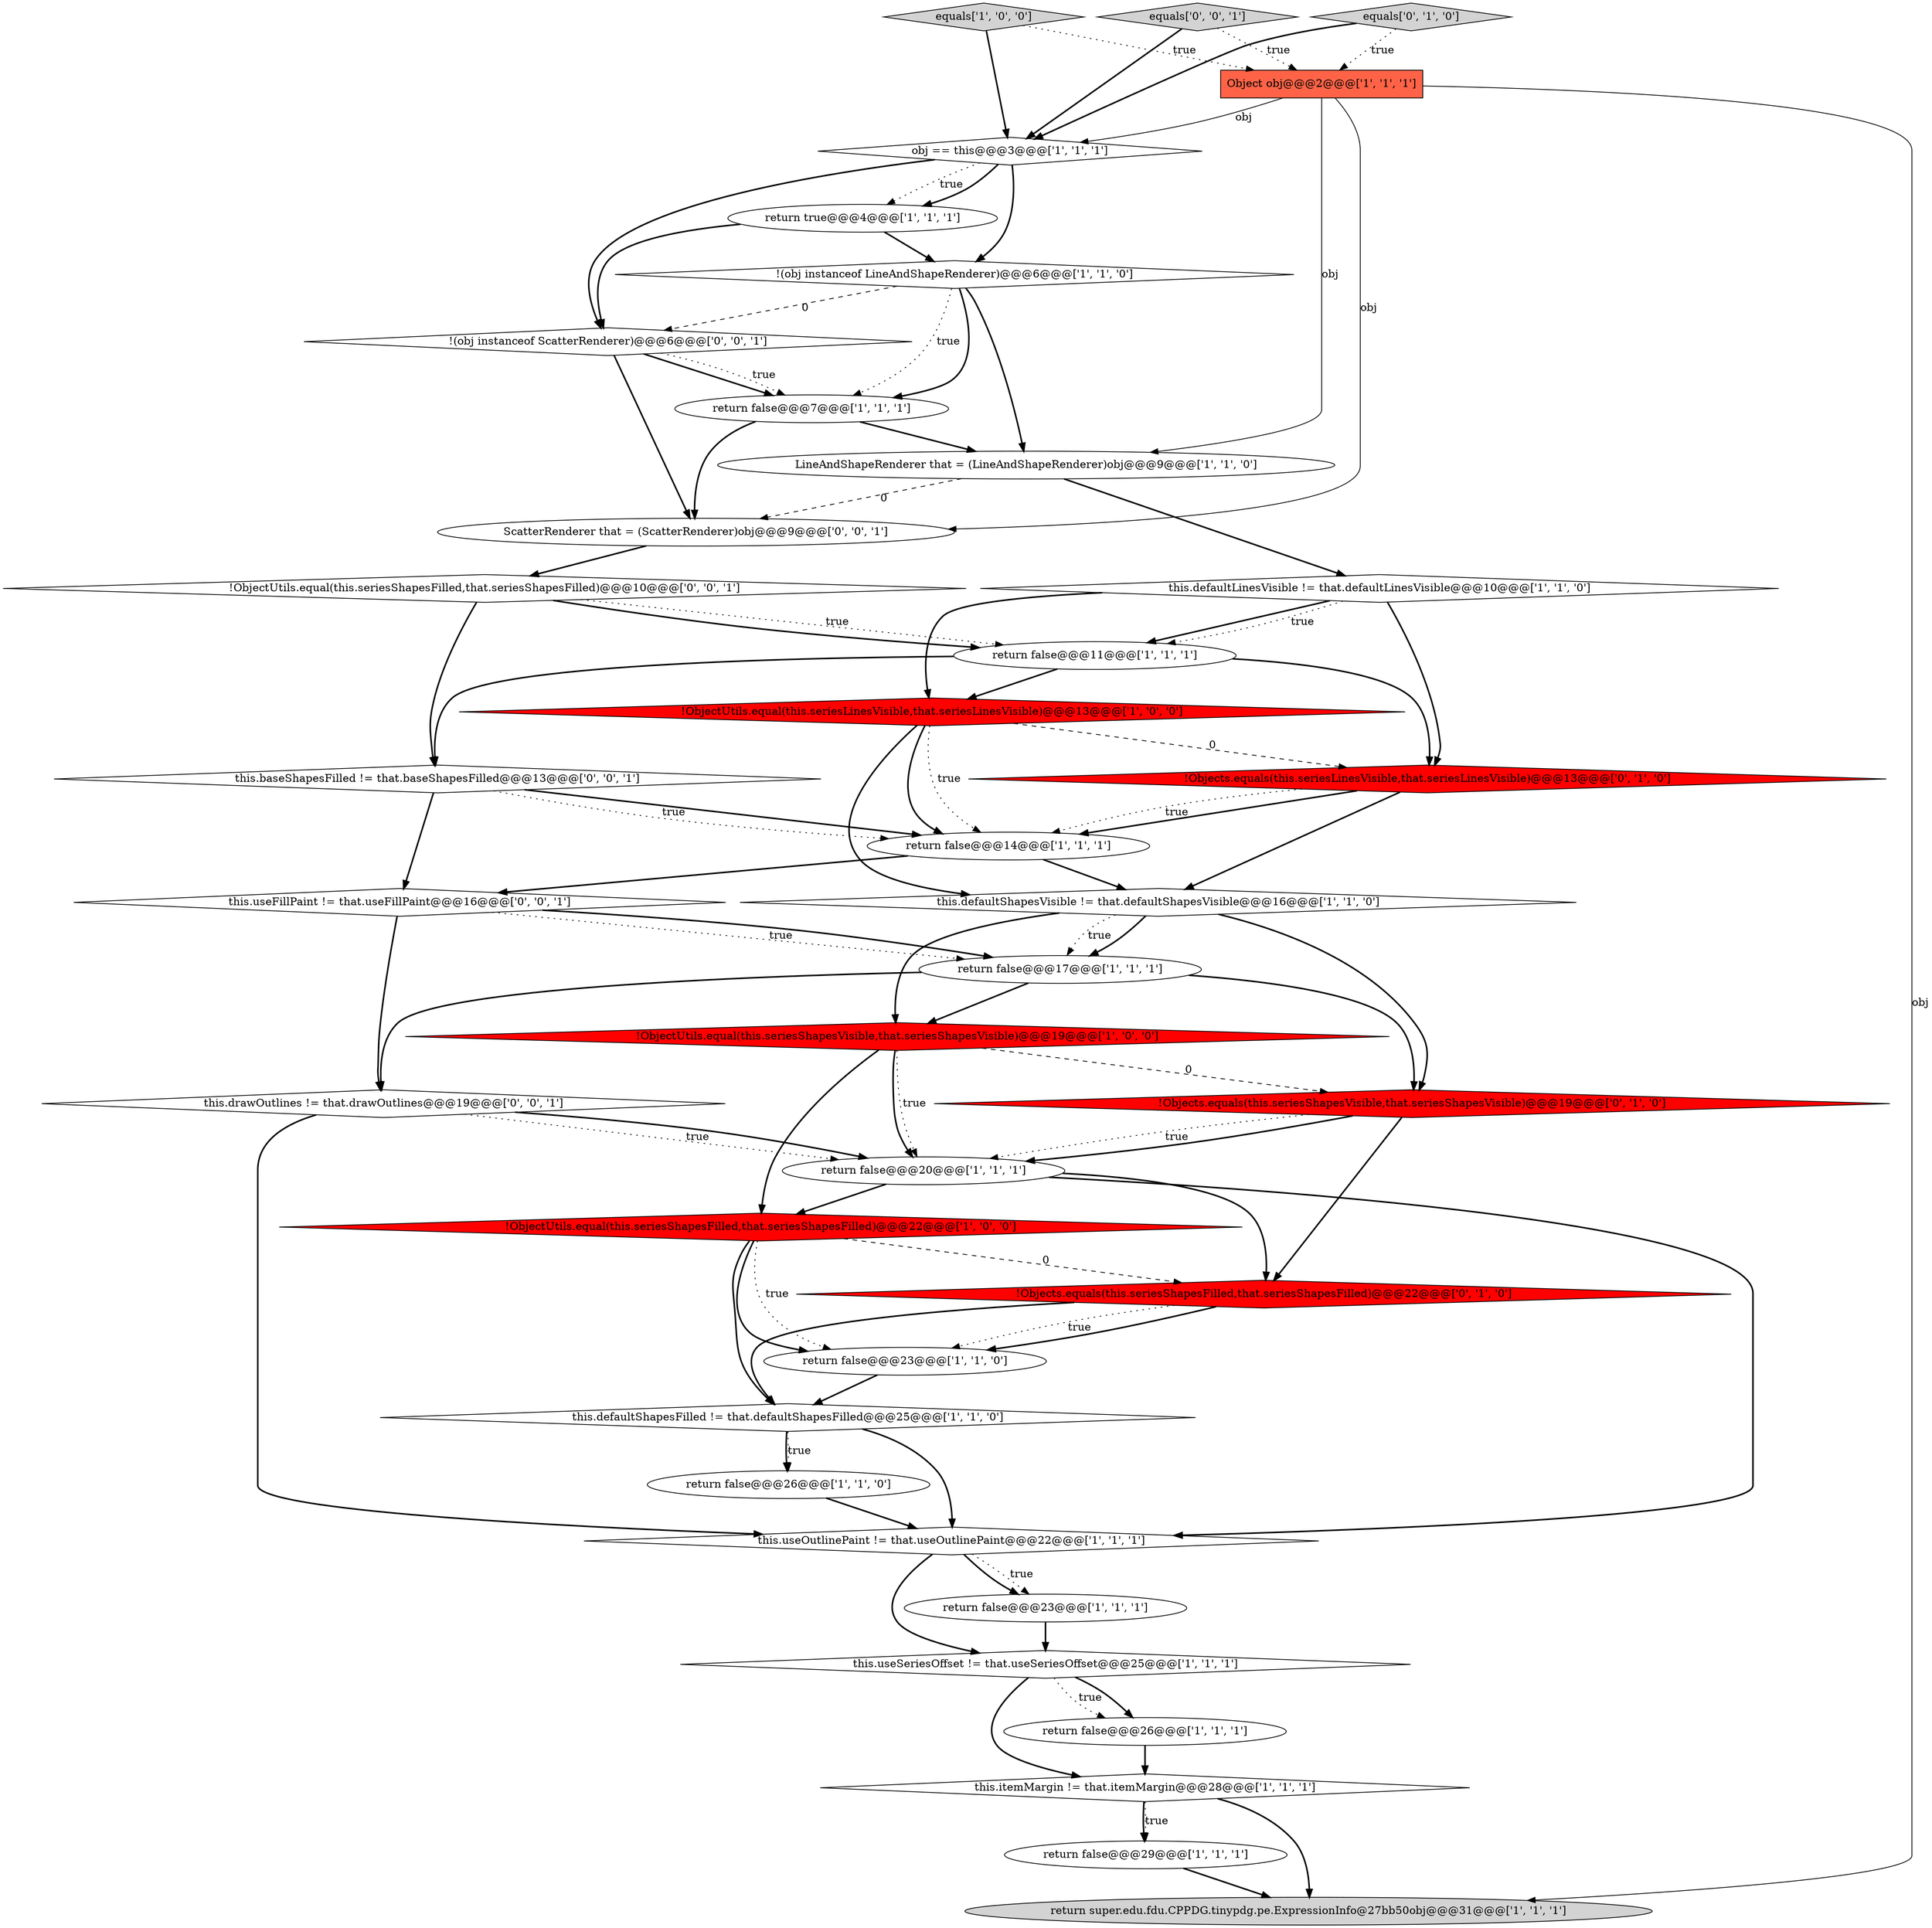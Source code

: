 digraph {
16 [style = filled, label = "obj == this@@@3@@@['1', '1', '1']", fillcolor = white, shape = diamond image = "AAA0AAABBB1BBB"];
26 [style = filled, label = "equals['0', '1', '0']", fillcolor = lightgray, shape = diamond image = "AAA0AAABBB2BBB"];
13 [style = filled, label = "return false@@@11@@@['1', '1', '1']", fillcolor = white, shape = ellipse image = "AAA0AAABBB1BBB"];
12 [style = filled, label = "this.useSeriesOffset != that.useSeriesOffset@@@25@@@['1', '1', '1']", fillcolor = white, shape = diamond image = "AAA0AAABBB1BBB"];
6 [style = filled, label = "Object obj@@@2@@@['1', '1', '1']", fillcolor = tomato, shape = box image = "AAA0AAABBB1BBB"];
30 [style = filled, label = "!(obj instanceof ScatterRenderer)@@@6@@@['0', '0', '1']", fillcolor = white, shape = diamond image = "AAA0AAABBB3BBB"];
18 [style = filled, label = "return false@@@14@@@['1', '1', '1']", fillcolor = white, shape = ellipse image = "AAA0AAABBB1BBB"];
17 [style = filled, label = "return true@@@4@@@['1', '1', '1']", fillcolor = white, shape = ellipse image = "AAA0AAABBB1BBB"];
15 [style = filled, label = "!(obj instanceof LineAndShapeRenderer)@@@6@@@['1', '1', '0']", fillcolor = white, shape = diamond image = "AAA0AAABBB1BBB"];
31 [style = filled, label = "ScatterRenderer that = (ScatterRenderer)obj@@@9@@@['0', '0', '1']", fillcolor = white, shape = ellipse image = "AAA0AAABBB3BBB"];
35 [style = filled, label = "!ObjectUtils.equal(this.seriesShapesFilled,that.seriesShapesFilled)@@@10@@@['0', '0', '1']", fillcolor = white, shape = diamond image = "AAA0AAABBB3BBB"];
0 [style = filled, label = "this.itemMargin != that.itemMargin@@@28@@@['1', '1', '1']", fillcolor = white, shape = diamond image = "AAA0AAABBB1BBB"];
10 [style = filled, label = "this.useOutlinePaint != that.useOutlinePaint@@@22@@@['1', '1', '1']", fillcolor = white, shape = diamond image = "AAA0AAABBB1BBB"];
1 [style = filled, label = "return false@@@23@@@['1', '1', '0']", fillcolor = white, shape = ellipse image = "AAA0AAABBB1BBB"];
9 [style = filled, label = "!ObjectUtils.equal(this.seriesLinesVisible,that.seriesLinesVisible)@@@13@@@['1', '0', '0']", fillcolor = red, shape = diamond image = "AAA1AAABBB1BBB"];
32 [style = filled, label = "this.drawOutlines != that.drawOutlines@@@19@@@['0', '0', '1']", fillcolor = white, shape = diamond image = "AAA0AAABBB3BBB"];
8 [style = filled, label = "this.defaultShapesVisible != that.defaultShapesVisible@@@16@@@['1', '1', '0']", fillcolor = white, shape = diamond image = "AAA0AAABBB1BBB"];
3 [style = filled, label = "this.defaultShapesFilled != that.defaultShapesFilled@@@25@@@['1', '1', '0']", fillcolor = white, shape = diamond image = "AAA0AAABBB1BBB"];
25 [style = filled, label = "return super.edu.fdu.CPPDG.tinypdg.pe.ExpressionInfo@27bb50obj@@@31@@@['1', '1', '1']", fillcolor = lightgray, shape = ellipse image = "AAA0AAABBB1BBB"];
36 [style = filled, label = "this.useFillPaint != that.useFillPaint@@@16@@@['0', '0', '1']", fillcolor = white, shape = diamond image = "AAA0AAABBB3BBB"];
34 [style = filled, label = "equals['0', '0', '1']", fillcolor = lightgray, shape = diamond image = "AAA0AAABBB3BBB"];
14 [style = filled, label = "return false@@@29@@@['1', '1', '1']", fillcolor = white, shape = ellipse image = "AAA0AAABBB1BBB"];
29 [style = filled, label = "!Objects.equals(this.seriesLinesVisible,that.seriesLinesVisible)@@@13@@@['0', '1', '0']", fillcolor = red, shape = diamond image = "AAA1AAABBB2BBB"];
4 [style = filled, label = "return false@@@26@@@['1', '1', '1']", fillcolor = white, shape = ellipse image = "AAA0AAABBB1BBB"];
23 [style = filled, label = "return false@@@17@@@['1', '1', '1']", fillcolor = white, shape = ellipse image = "AAA0AAABBB1BBB"];
2 [style = filled, label = "!ObjectUtils.equal(this.seriesShapesFilled,that.seriesShapesFilled)@@@22@@@['1', '0', '0']", fillcolor = red, shape = diamond image = "AAA1AAABBB1BBB"];
5 [style = filled, label = "equals['1', '0', '0']", fillcolor = lightgray, shape = diamond image = "AAA0AAABBB1BBB"];
7 [style = filled, label = "return false@@@23@@@['1', '1', '1']", fillcolor = white, shape = ellipse image = "AAA0AAABBB1BBB"];
19 [style = filled, label = "return false@@@26@@@['1', '1', '0']", fillcolor = white, shape = ellipse image = "AAA0AAABBB1BBB"];
21 [style = filled, label = "this.defaultLinesVisible != that.defaultLinesVisible@@@10@@@['1', '1', '0']", fillcolor = white, shape = diamond image = "AAA0AAABBB1BBB"];
24 [style = filled, label = "return false@@@20@@@['1', '1', '1']", fillcolor = white, shape = ellipse image = "AAA0AAABBB1BBB"];
27 [style = filled, label = "!Objects.equals(this.seriesShapesFilled,that.seriesShapesFilled)@@@22@@@['0', '1', '0']", fillcolor = red, shape = diamond image = "AAA1AAABBB2BBB"];
22 [style = filled, label = "!ObjectUtils.equal(this.seriesShapesVisible,that.seriesShapesVisible)@@@19@@@['1', '0', '0']", fillcolor = red, shape = diamond image = "AAA1AAABBB1BBB"];
28 [style = filled, label = "!Objects.equals(this.seriesShapesVisible,that.seriesShapesVisible)@@@19@@@['0', '1', '0']", fillcolor = red, shape = diamond image = "AAA1AAABBB2BBB"];
20 [style = filled, label = "LineAndShapeRenderer that = (LineAndShapeRenderer)obj@@@9@@@['1', '1', '0']", fillcolor = white, shape = ellipse image = "AAA0AAABBB1BBB"];
11 [style = filled, label = "return false@@@7@@@['1', '1', '1']", fillcolor = white, shape = ellipse image = "AAA0AAABBB1BBB"];
33 [style = filled, label = "this.baseShapesFilled != that.baseShapesFilled@@@13@@@['0', '0', '1']", fillcolor = white, shape = diamond image = "AAA0AAABBB3BBB"];
27->1 [style = dotted, label="true"];
14->25 [style = bold, label=""];
16->17 [style = dotted, label="true"];
6->16 [style = solid, label="obj"];
29->18 [style = bold, label=""];
23->28 [style = bold, label=""];
30->11 [style = bold, label=""];
0->14 [style = bold, label=""];
23->22 [style = bold, label=""];
15->11 [style = bold, label=""];
31->35 [style = bold, label=""];
3->19 [style = bold, label=""];
33->18 [style = bold, label=""];
0->25 [style = bold, label=""];
10->12 [style = bold, label=""];
15->20 [style = bold, label=""];
24->27 [style = bold, label=""];
21->13 [style = bold, label=""];
24->10 [style = bold, label=""];
8->28 [style = bold, label=""];
29->18 [style = dotted, label="true"];
32->24 [style = dotted, label="true"];
8->23 [style = bold, label=""];
6->25 [style = solid, label="obj"];
2->27 [style = dashed, label="0"];
5->6 [style = dotted, label="true"];
15->30 [style = dashed, label="0"];
8->23 [style = dotted, label="true"];
22->24 [style = dotted, label="true"];
16->17 [style = bold, label=""];
9->8 [style = bold, label=""];
10->7 [style = bold, label=""];
32->10 [style = bold, label=""];
8->22 [style = bold, label=""];
4->0 [style = bold, label=""];
3->10 [style = bold, label=""];
6->20 [style = solid, label="obj"];
26->16 [style = bold, label=""];
21->9 [style = bold, label=""];
28->24 [style = dotted, label="true"];
21->29 [style = bold, label=""];
22->28 [style = dashed, label="0"];
33->36 [style = bold, label=""];
17->15 [style = bold, label=""];
33->18 [style = dotted, label="true"];
28->24 [style = bold, label=""];
26->6 [style = dotted, label="true"];
21->13 [style = dotted, label="true"];
12->4 [style = dotted, label="true"];
0->14 [style = dotted, label="true"];
22->2 [style = bold, label=""];
2->1 [style = bold, label=""];
2->3 [style = bold, label=""];
20->31 [style = dashed, label="0"];
1->3 [style = bold, label=""];
23->32 [style = bold, label=""];
19->10 [style = bold, label=""];
5->16 [style = bold, label=""];
11->31 [style = bold, label=""];
9->18 [style = bold, label=""];
30->31 [style = bold, label=""];
35->13 [style = dotted, label="true"];
34->16 [style = bold, label=""];
16->30 [style = bold, label=""];
15->11 [style = dotted, label="true"];
18->8 [style = bold, label=""];
13->9 [style = bold, label=""];
6->31 [style = solid, label="obj"];
30->11 [style = dotted, label="true"];
36->23 [style = dotted, label="true"];
16->15 [style = bold, label=""];
11->20 [style = bold, label=""];
29->8 [style = bold, label=""];
27->1 [style = bold, label=""];
24->2 [style = bold, label=""];
7->12 [style = bold, label=""];
27->3 [style = bold, label=""];
35->33 [style = bold, label=""];
36->32 [style = bold, label=""];
17->30 [style = bold, label=""];
18->36 [style = bold, label=""];
12->0 [style = bold, label=""];
20->21 [style = bold, label=""];
13->29 [style = bold, label=""];
3->19 [style = dotted, label="true"];
9->29 [style = dashed, label="0"];
36->23 [style = bold, label=""];
12->4 [style = bold, label=""];
2->1 [style = dotted, label="true"];
9->18 [style = dotted, label="true"];
34->6 [style = dotted, label="true"];
28->27 [style = bold, label=""];
22->24 [style = bold, label=""];
35->13 [style = bold, label=""];
13->33 [style = bold, label=""];
32->24 [style = bold, label=""];
10->7 [style = dotted, label="true"];
}
